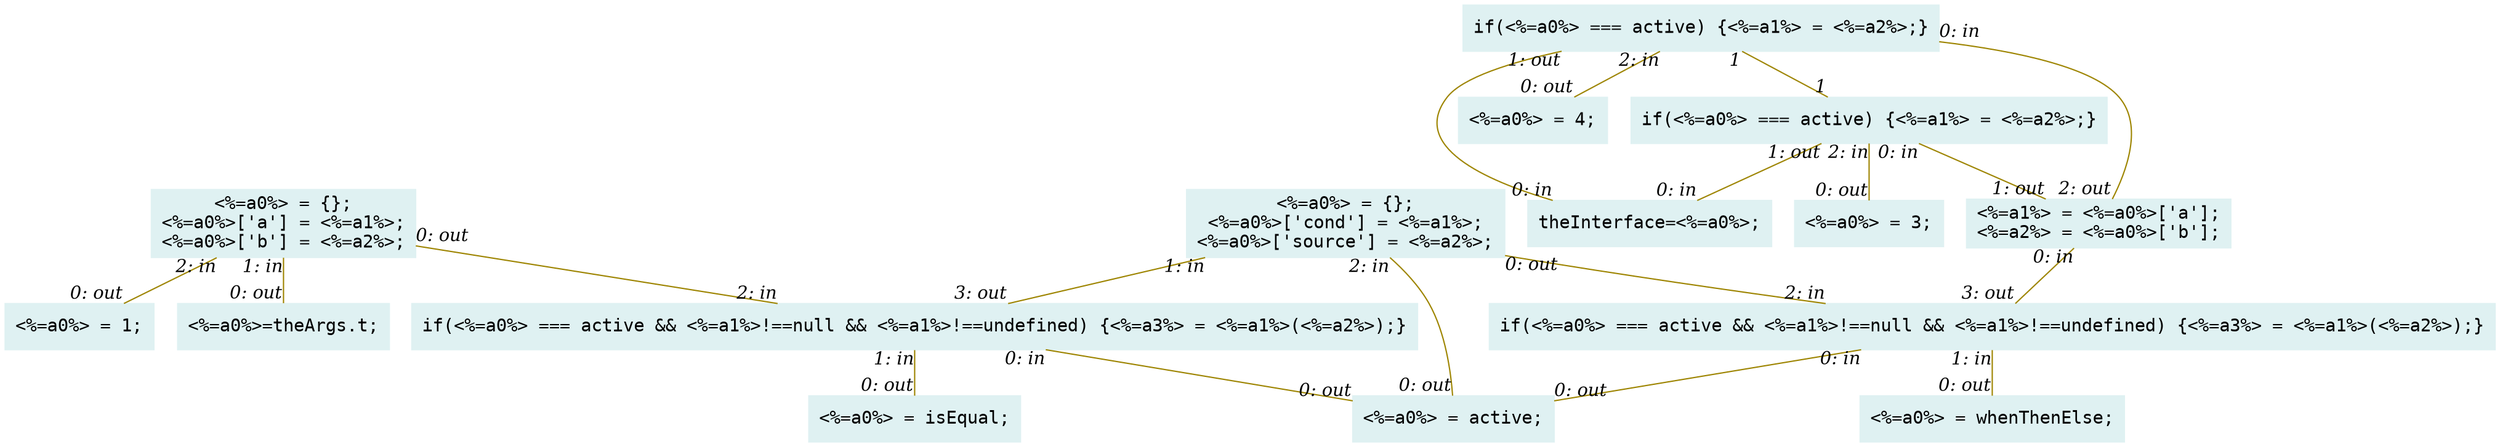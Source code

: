digraph g{node_5570 [shape="box", style="filled", color="#dff1f2", fontname="Courier", label="<%=a0%>=theArgs.t;
" ]
node_5572 [shape="box", style="filled", color="#dff1f2", fontname="Courier", label="theInterface=<%=a0%>;
" ]
node_5595 [shape="box", style="filled", color="#dff1f2", fontname="Courier", label="<%=a0%> = active;
" ]
node_5603 [shape="box", style="filled", color="#dff1f2", fontname="Courier", label="<%=a0%> = isEqual;
" ]
node_5605 [shape="box", style="filled", color="#dff1f2", fontname="Courier", label="<%=a0%> = whenThenElse;
" ]
node_5607 [shape="box", style="filled", color="#dff1f2", fontname="Courier", label="<%=a0%> = 1;
" ]
node_5609 [shape="box", style="filled", color="#dff1f2", fontname="Courier", label="<%=a0%> = 3;
" ]
node_5611 [shape="box", style="filled", color="#dff1f2", fontname="Courier", label="<%=a0%> = 4;
" ]
node_5613 [shape="box", style="filled", color="#dff1f2", fontname="Courier", label="if(<%=a0%> === active && <%=a1%>!==null && <%=a1%>!==undefined) {<%=a3%> = <%=a1%>(<%=a2%>);}
" ]
node_5618 [shape="box", style="filled", color="#dff1f2", fontname="Courier", label="if(<%=a0%> === active && <%=a1%>!==null && <%=a1%>!==undefined) {<%=a3%> = <%=a1%>(<%=a2%>);}
" ]
node_5623 [shape="box", style="filled", color="#dff1f2", fontname="Courier", label="<%=a0%> = {};
<%=a0%>['a'] = <%=a1%>;
<%=a0%>['b'] = <%=a2%>;
" ]
node_5627 [shape="box", style="filled", color="#dff1f2", fontname="Courier", label="<%=a0%> = {};
<%=a0%>['cond'] = <%=a1%>;
<%=a0%>['source'] = <%=a2%>;
" ]
node_5631 [shape="box", style="filled", color="#dff1f2", fontname="Courier", label="<%=a1%> = <%=a0%>['a'];
<%=a2%> = <%=a0%>['b'];
" ]
node_5635 [shape="box", style="filled", color="#dff1f2", fontname="Courier", label="if(<%=a0%> === active) {<%=a1%> = <%=a2%>;}
" ]
node_5640 [shape="box", style="filled", color="#dff1f2", fontname="Courier", label="if(<%=a0%> === active) {<%=a1%> = <%=a2%>;}
" ]
node_5613 -> node_5595 [dir=none, arrowHead=none, fontname="Times-Italic", arrowsize=1, color="#9d8400", label="",  headlabel="0: out", taillabel="0: in" ]
node_5613 -> node_5603 [dir=none, arrowHead=none, fontname="Times-Italic", arrowsize=1, color="#9d8400", label="",  headlabel="0: out", taillabel="1: in" ]
node_5618 -> node_5595 [dir=none, arrowHead=none, fontname="Times-Italic", arrowsize=1, color="#9d8400", label="",  headlabel="0: out", taillabel="0: in" ]
node_5618 -> node_5605 [dir=none, arrowHead=none, fontname="Times-Italic", arrowsize=1, color="#9d8400", label="",  headlabel="0: out", taillabel="1: in" ]
node_5623 -> node_5570 [dir=none, arrowHead=none, fontname="Times-Italic", arrowsize=1, color="#9d8400", label="",  headlabel="0: out", taillabel="1: in" ]
node_5623 -> node_5607 [dir=none, arrowHead=none, fontname="Times-Italic", arrowsize=1, color="#9d8400", label="",  headlabel="0: out", taillabel="2: in" ]
node_5623 -> node_5613 [dir=none, arrowHead=none, fontname="Times-Italic", arrowsize=1, color="#9d8400", label="",  headlabel="2: in", taillabel="0: out" ]
node_5627 -> node_5595 [dir=none, arrowHead=none, fontname="Times-Italic", arrowsize=1, color="#9d8400", label="",  headlabel="0: out", taillabel="2: in" ]
node_5627 -> node_5613 [dir=none, arrowHead=none, fontname="Times-Italic", arrowsize=1, color="#9d8400", label="",  headlabel="3: out", taillabel="1: in" ]
node_5627 -> node_5618 [dir=none, arrowHead=none, fontname="Times-Italic", arrowsize=1, color="#9d8400", label="",  headlabel="2: in", taillabel="0: out" ]
node_5631 -> node_5618 [dir=none, arrowHead=none, fontname="Times-Italic", arrowsize=1, color="#9d8400", label="",  headlabel="3: out", taillabel="0: in" ]
node_5635 -> node_5631 [dir=none, arrowHead=none, fontname="Times-Italic", arrowsize=1, color="#9d8400", label="",  headlabel="1: out", taillabel="0: in" ]
node_5635 -> node_5572 [dir=none, arrowHead=none, fontname="Times-Italic", arrowsize=1, color="#9d8400", label="",  headlabel="0: in", taillabel="1: out" ]
node_5635 -> node_5609 [dir=none, arrowHead=none, fontname="Times-Italic", arrowsize=1, color="#9d8400", label="",  headlabel="0: out", taillabel="2: in" ]
node_5640 -> node_5631 [dir=none, arrowHead=none, fontname="Times-Italic", arrowsize=1, color="#9d8400", label="",  headlabel="2: out", taillabel="0: in" ]
node_5640 -> node_5572 [dir=none, arrowHead=none, fontname="Times-Italic", arrowsize=1, color="#9d8400", label="",  headlabel="0: in", taillabel="1: out" ]
node_5640 -> node_5635 [dir=none, arrowHead=none, fontname="Times-Italic", arrowsize=1, color="#9d8400", label="",  headlabel="1", taillabel="1" ]
node_5640 -> node_5611 [dir=none, arrowHead=none, fontname="Times-Italic", arrowsize=1, color="#9d8400", label="",  headlabel="0: out", taillabel="2: in" ]
}
